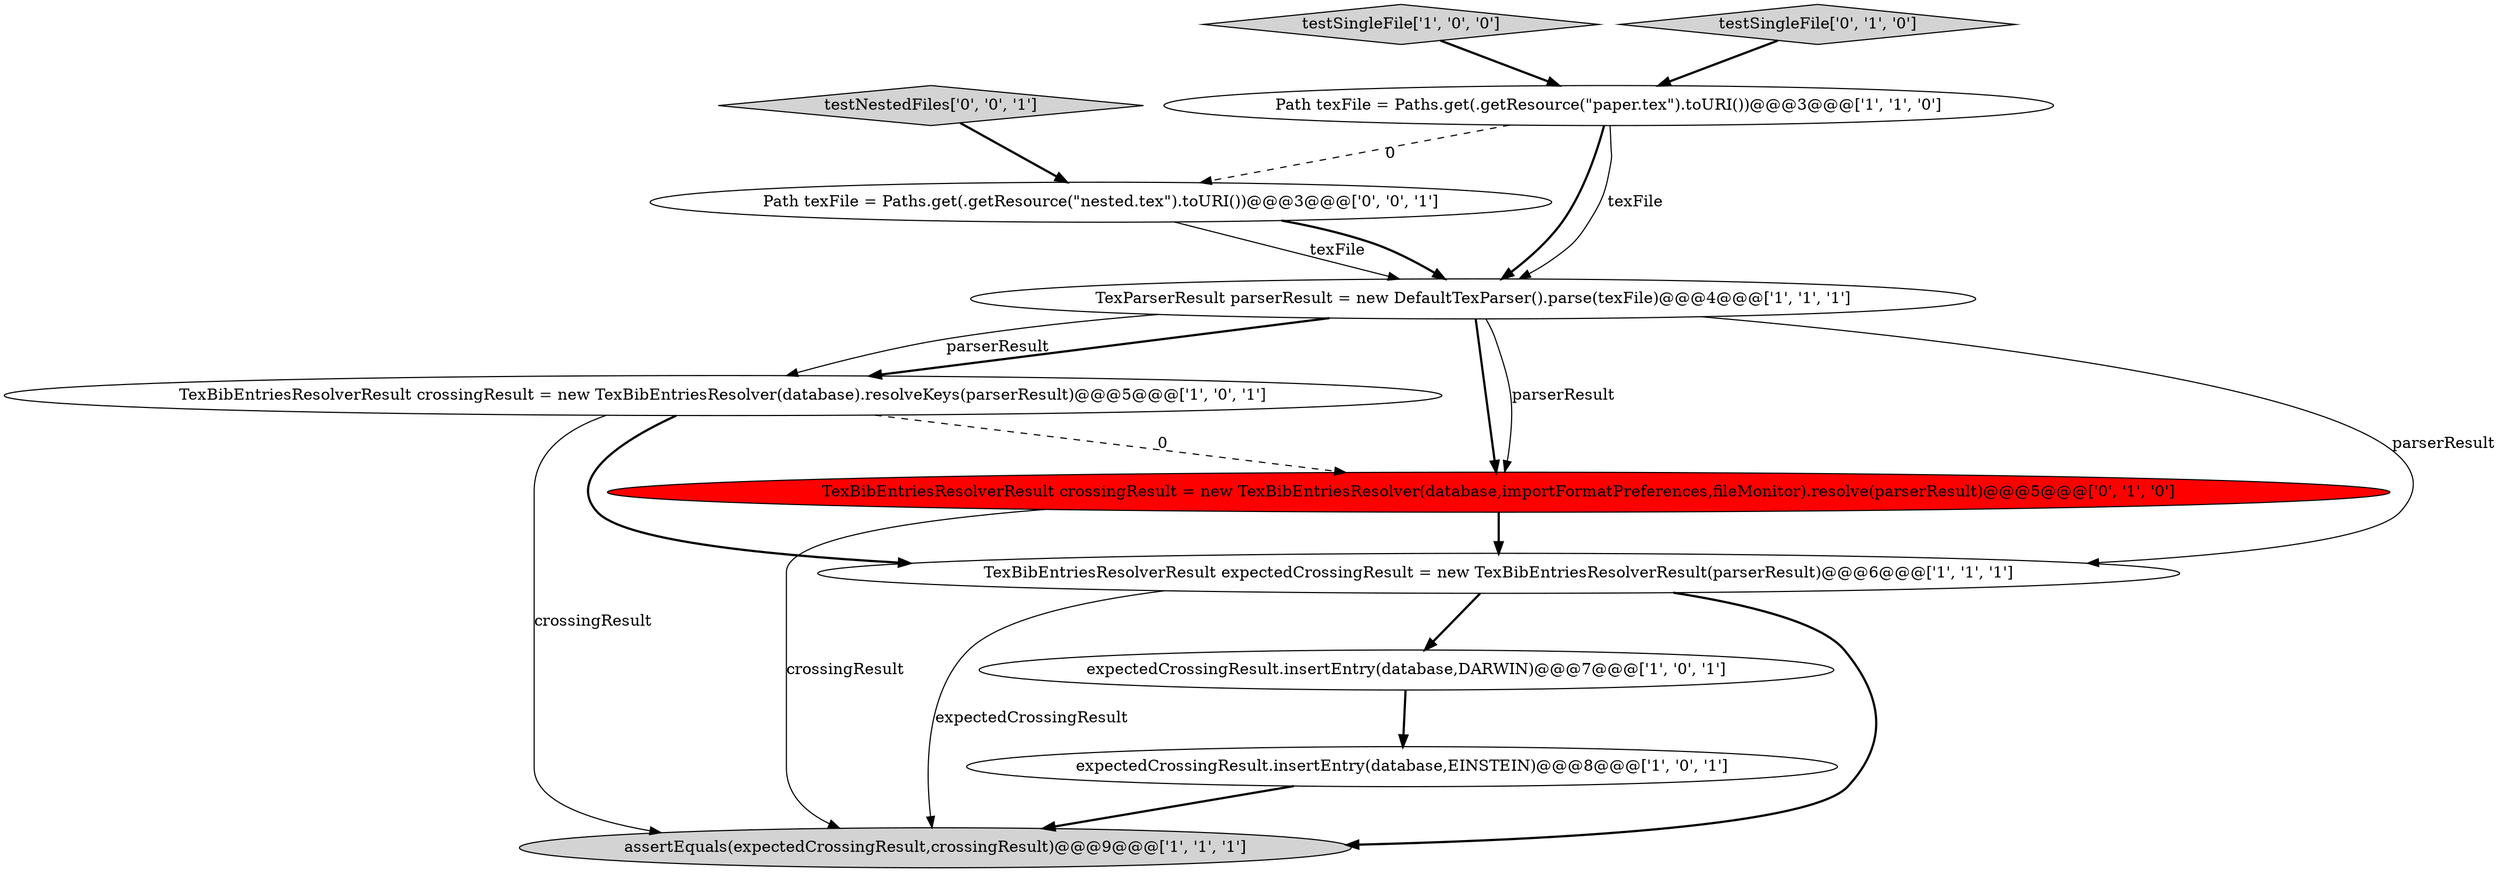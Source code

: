 digraph {
3 [style = filled, label = "assertEquals(expectedCrossingResult,crossingResult)@@@9@@@['1', '1', '1']", fillcolor = lightgray, shape = ellipse image = "AAA0AAABBB1BBB"];
1 [style = filled, label = "TexBibEntriesResolverResult expectedCrossingResult = new TexBibEntriesResolverResult(parserResult)@@@6@@@['1', '1', '1']", fillcolor = white, shape = ellipse image = "AAA0AAABBB1BBB"];
5 [style = filled, label = "Path texFile = Paths.get(.getResource(\"paper.tex\").toURI())@@@3@@@['1', '1', '0']", fillcolor = white, shape = ellipse image = "AAA0AAABBB1BBB"];
4 [style = filled, label = "testSingleFile['1', '0', '0']", fillcolor = lightgray, shape = diamond image = "AAA0AAABBB1BBB"];
2 [style = filled, label = "expectedCrossingResult.insertEntry(database,EINSTEIN)@@@8@@@['1', '0', '1']", fillcolor = white, shape = ellipse image = "AAA0AAABBB1BBB"];
0 [style = filled, label = "TexParserResult parserResult = new DefaultTexParser().parse(texFile)@@@4@@@['1', '1', '1']", fillcolor = white, shape = ellipse image = "AAA0AAABBB1BBB"];
9 [style = filled, label = "testSingleFile['0', '1', '0']", fillcolor = lightgray, shape = diamond image = "AAA0AAABBB2BBB"];
8 [style = filled, label = "TexBibEntriesResolverResult crossingResult = new TexBibEntriesResolver(database,importFormatPreferences,fileMonitor).resolve(parserResult)@@@5@@@['0', '1', '0']", fillcolor = red, shape = ellipse image = "AAA1AAABBB2BBB"];
10 [style = filled, label = "Path texFile = Paths.get(.getResource(\"nested.tex\").toURI())@@@3@@@['0', '0', '1']", fillcolor = white, shape = ellipse image = "AAA0AAABBB3BBB"];
7 [style = filled, label = "expectedCrossingResult.insertEntry(database,DARWIN)@@@7@@@['1', '0', '1']", fillcolor = white, shape = ellipse image = "AAA0AAABBB1BBB"];
11 [style = filled, label = "testNestedFiles['0', '0', '1']", fillcolor = lightgray, shape = diamond image = "AAA0AAABBB3BBB"];
6 [style = filled, label = "TexBibEntriesResolverResult crossingResult = new TexBibEntriesResolver(database).resolveKeys(parserResult)@@@5@@@['1', '0', '1']", fillcolor = white, shape = ellipse image = "AAA0AAABBB1BBB"];
6->8 [style = dashed, label="0"];
0->6 [style = bold, label=""];
2->3 [style = bold, label=""];
1->3 [style = bold, label=""];
1->7 [style = bold, label=""];
10->0 [style = solid, label="texFile"];
6->1 [style = bold, label=""];
0->1 [style = solid, label="parserResult"];
8->1 [style = bold, label=""];
5->0 [style = bold, label=""];
5->10 [style = dashed, label="0"];
0->6 [style = solid, label="parserResult"];
7->2 [style = bold, label=""];
11->10 [style = bold, label=""];
10->0 [style = bold, label=""];
0->8 [style = bold, label=""];
8->3 [style = solid, label="crossingResult"];
6->3 [style = solid, label="crossingResult"];
9->5 [style = bold, label=""];
5->0 [style = solid, label="texFile"];
1->3 [style = solid, label="expectedCrossingResult"];
4->5 [style = bold, label=""];
0->8 [style = solid, label="parserResult"];
}
